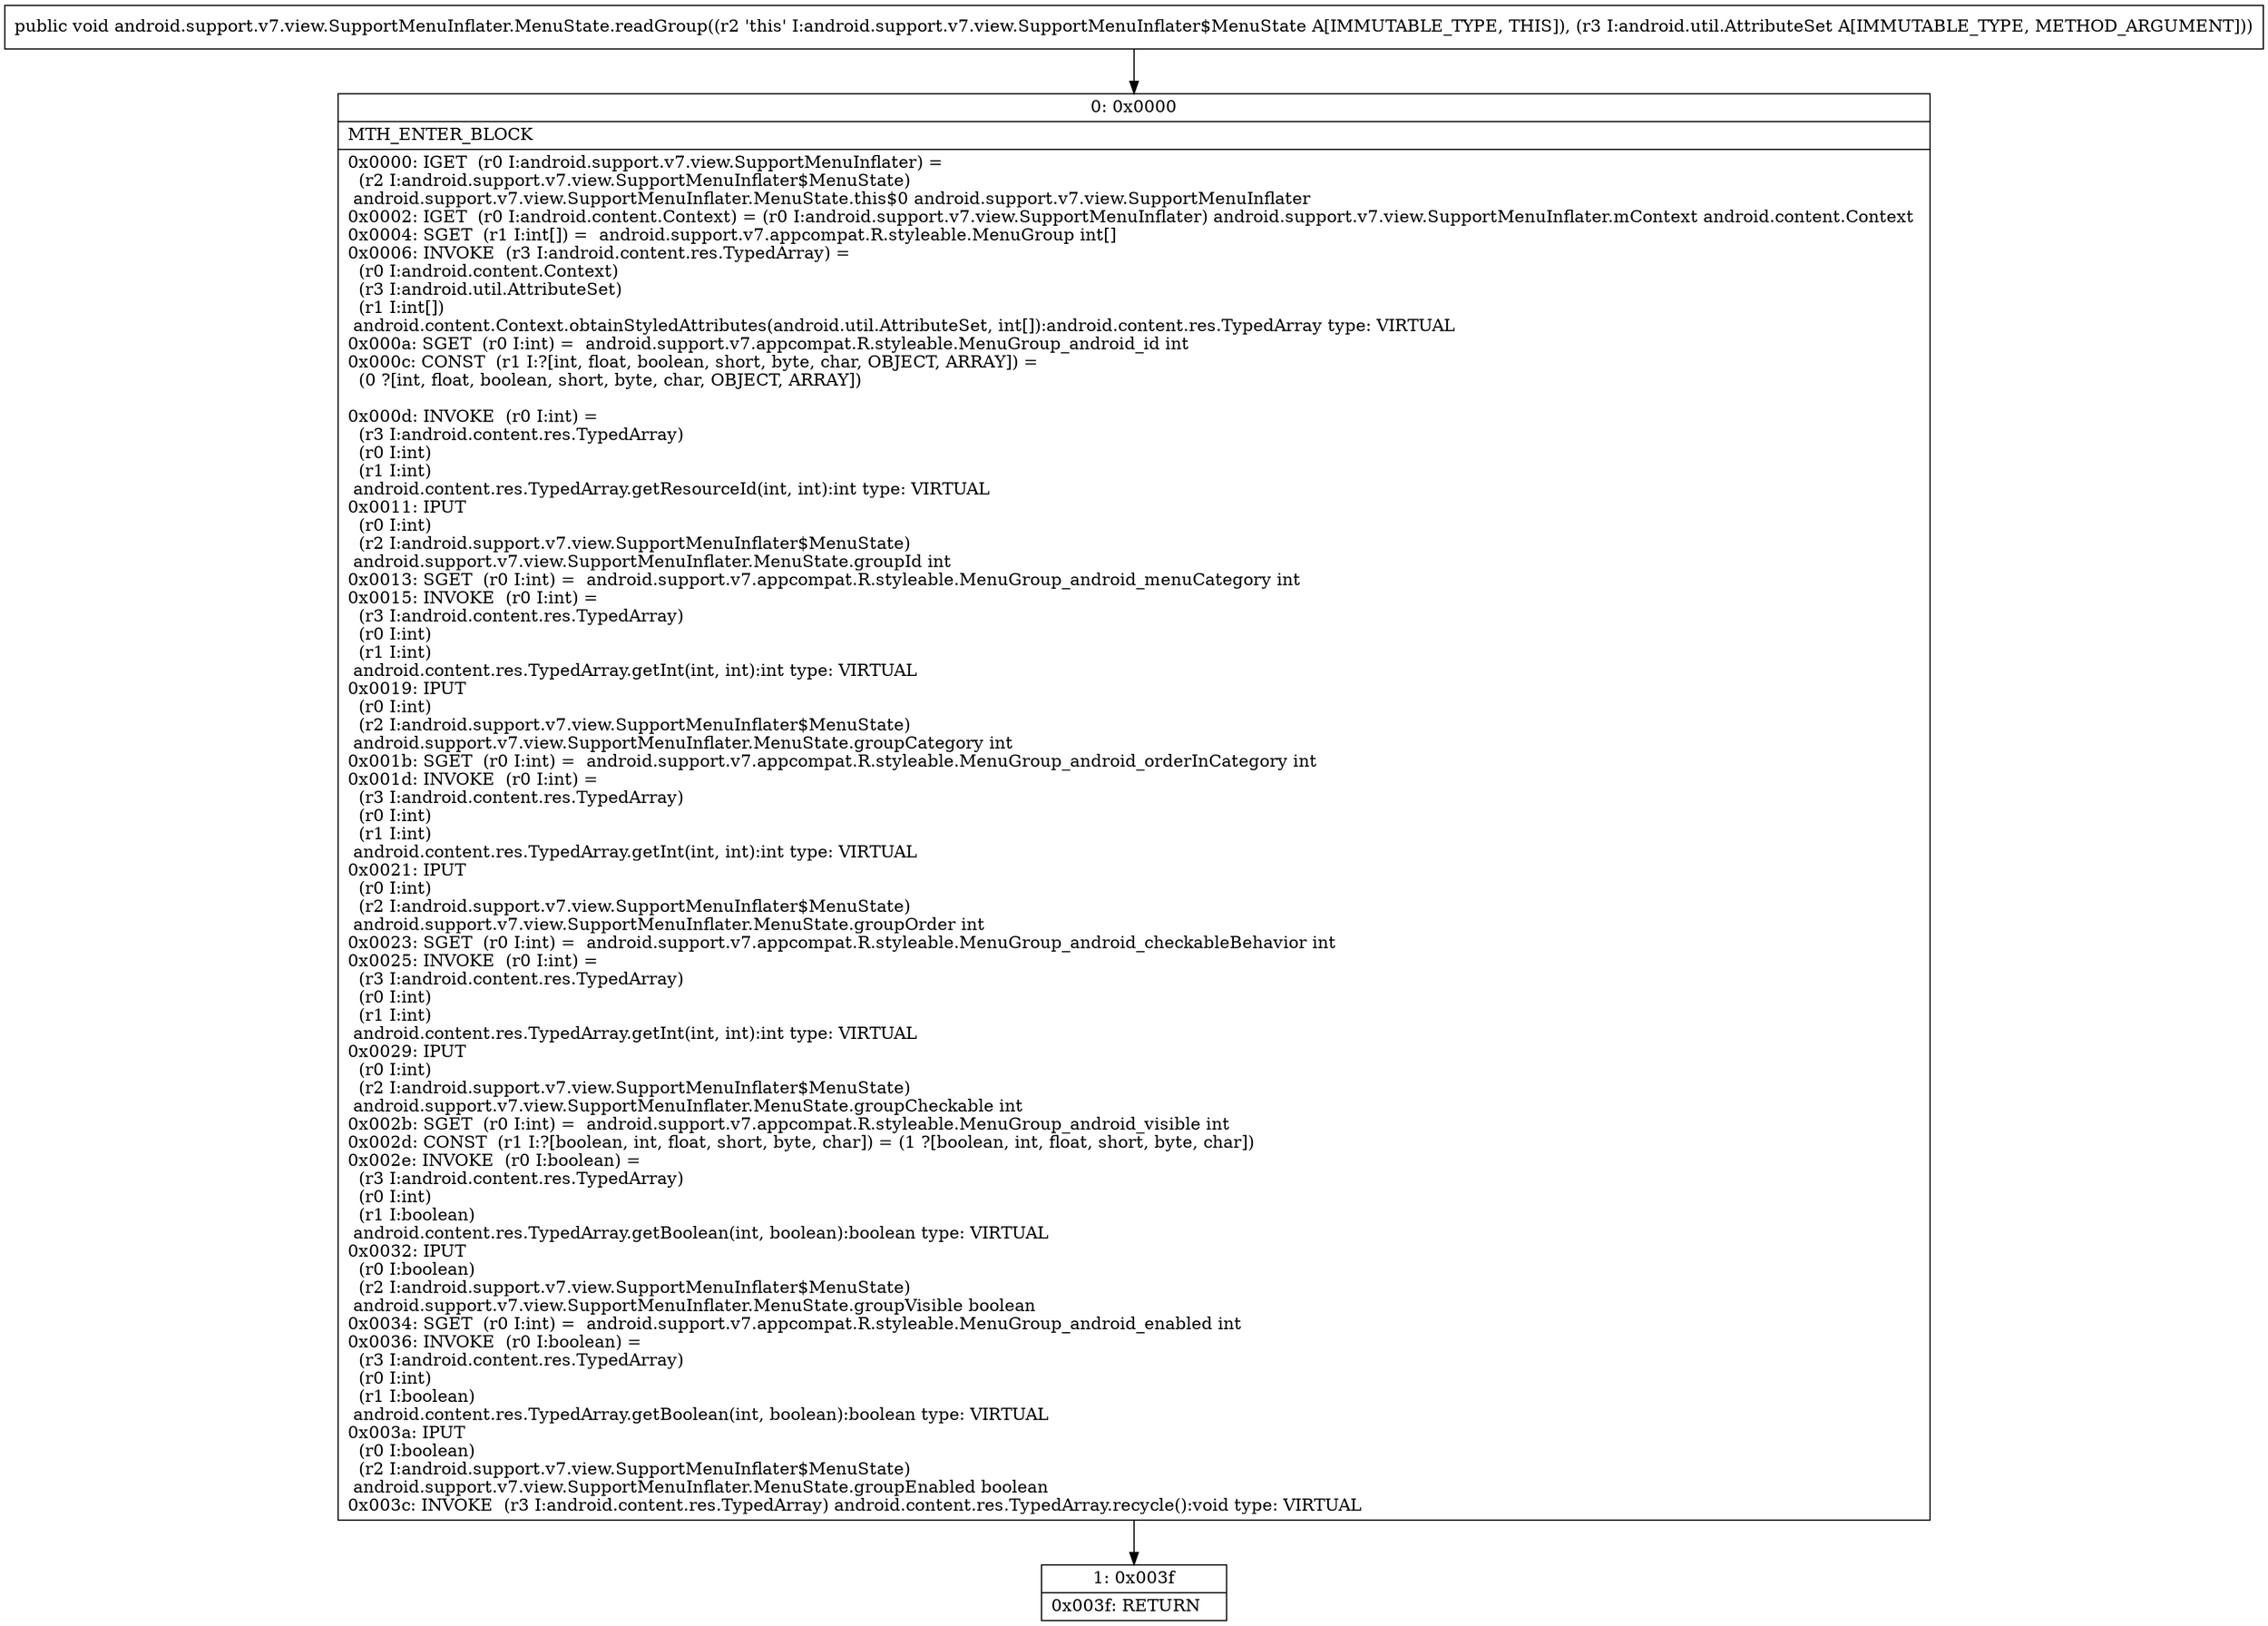 digraph "CFG forandroid.support.v7.view.SupportMenuInflater.MenuState.readGroup(Landroid\/util\/AttributeSet;)V" {
Node_0 [shape=record,label="{0\:\ 0x0000|MTH_ENTER_BLOCK\l|0x0000: IGET  (r0 I:android.support.v7.view.SupportMenuInflater) = \l  (r2 I:android.support.v7.view.SupportMenuInflater$MenuState)\l android.support.v7.view.SupportMenuInflater.MenuState.this$0 android.support.v7.view.SupportMenuInflater \l0x0002: IGET  (r0 I:android.content.Context) = (r0 I:android.support.v7.view.SupportMenuInflater) android.support.v7.view.SupportMenuInflater.mContext android.content.Context \l0x0004: SGET  (r1 I:int[]) =  android.support.v7.appcompat.R.styleable.MenuGroup int[] \l0x0006: INVOKE  (r3 I:android.content.res.TypedArray) = \l  (r0 I:android.content.Context)\l  (r3 I:android.util.AttributeSet)\l  (r1 I:int[])\l android.content.Context.obtainStyledAttributes(android.util.AttributeSet, int[]):android.content.res.TypedArray type: VIRTUAL \l0x000a: SGET  (r0 I:int) =  android.support.v7.appcompat.R.styleable.MenuGroup_android_id int \l0x000c: CONST  (r1 I:?[int, float, boolean, short, byte, char, OBJECT, ARRAY]) = \l  (0 ?[int, float, boolean, short, byte, char, OBJECT, ARRAY])\l \l0x000d: INVOKE  (r0 I:int) = \l  (r3 I:android.content.res.TypedArray)\l  (r0 I:int)\l  (r1 I:int)\l android.content.res.TypedArray.getResourceId(int, int):int type: VIRTUAL \l0x0011: IPUT  \l  (r0 I:int)\l  (r2 I:android.support.v7.view.SupportMenuInflater$MenuState)\l android.support.v7.view.SupportMenuInflater.MenuState.groupId int \l0x0013: SGET  (r0 I:int) =  android.support.v7.appcompat.R.styleable.MenuGroup_android_menuCategory int \l0x0015: INVOKE  (r0 I:int) = \l  (r3 I:android.content.res.TypedArray)\l  (r0 I:int)\l  (r1 I:int)\l android.content.res.TypedArray.getInt(int, int):int type: VIRTUAL \l0x0019: IPUT  \l  (r0 I:int)\l  (r2 I:android.support.v7.view.SupportMenuInflater$MenuState)\l android.support.v7.view.SupportMenuInflater.MenuState.groupCategory int \l0x001b: SGET  (r0 I:int) =  android.support.v7.appcompat.R.styleable.MenuGroup_android_orderInCategory int \l0x001d: INVOKE  (r0 I:int) = \l  (r3 I:android.content.res.TypedArray)\l  (r0 I:int)\l  (r1 I:int)\l android.content.res.TypedArray.getInt(int, int):int type: VIRTUAL \l0x0021: IPUT  \l  (r0 I:int)\l  (r2 I:android.support.v7.view.SupportMenuInflater$MenuState)\l android.support.v7.view.SupportMenuInflater.MenuState.groupOrder int \l0x0023: SGET  (r0 I:int) =  android.support.v7.appcompat.R.styleable.MenuGroup_android_checkableBehavior int \l0x0025: INVOKE  (r0 I:int) = \l  (r3 I:android.content.res.TypedArray)\l  (r0 I:int)\l  (r1 I:int)\l android.content.res.TypedArray.getInt(int, int):int type: VIRTUAL \l0x0029: IPUT  \l  (r0 I:int)\l  (r2 I:android.support.v7.view.SupportMenuInflater$MenuState)\l android.support.v7.view.SupportMenuInflater.MenuState.groupCheckable int \l0x002b: SGET  (r0 I:int) =  android.support.v7.appcompat.R.styleable.MenuGroup_android_visible int \l0x002d: CONST  (r1 I:?[boolean, int, float, short, byte, char]) = (1 ?[boolean, int, float, short, byte, char]) \l0x002e: INVOKE  (r0 I:boolean) = \l  (r3 I:android.content.res.TypedArray)\l  (r0 I:int)\l  (r1 I:boolean)\l android.content.res.TypedArray.getBoolean(int, boolean):boolean type: VIRTUAL \l0x0032: IPUT  \l  (r0 I:boolean)\l  (r2 I:android.support.v7.view.SupportMenuInflater$MenuState)\l android.support.v7.view.SupportMenuInflater.MenuState.groupVisible boolean \l0x0034: SGET  (r0 I:int) =  android.support.v7.appcompat.R.styleable.MenuGroup_android_enabled int \l0x0036: INVOKE  (r0 I:boolean) = \l  (r3 I:android.content.res.TypedArray)\l  (r0 I:int)\l  (r1 I:boolean)\l android.content.res.TypedArray.getBoolean(int, boolean):boolean type: VIRTUAL \l0x003a: IPUT  \l  (r0 I:boolean)\l  (r2 I:android.support.v7.view.SupportMenuInflater$MenuState)\l android.support.v7.view.SupportMenuInflater.MenuState.groupEnabled boolean \l0x003c: INVOKE  (r3 I:android.content.res.TypedArray) android.content.res.TypedArray.recycle():void type: VIRTUAL \l}"];
Node_1 [shape=record,label="{1\:\ 0x003f|0x003f: RETURN   \l}"];
MethodNode[shape=record,label="{public void android.support.v7.view.SupportMenuInflater.MenuState.readGroup((r2 'this' I:android.support.v7.view.SupportMenuInflater$MenuState A[IMMUTABLE_TYPE, THIS]), (r3 I:android.util.AttributeSet A[IMMUTABLE_TYPE, METHOD_ARGUMENT])) }"];
MethodNode -> Node_0;
Node_0 -> Node_1;
}

